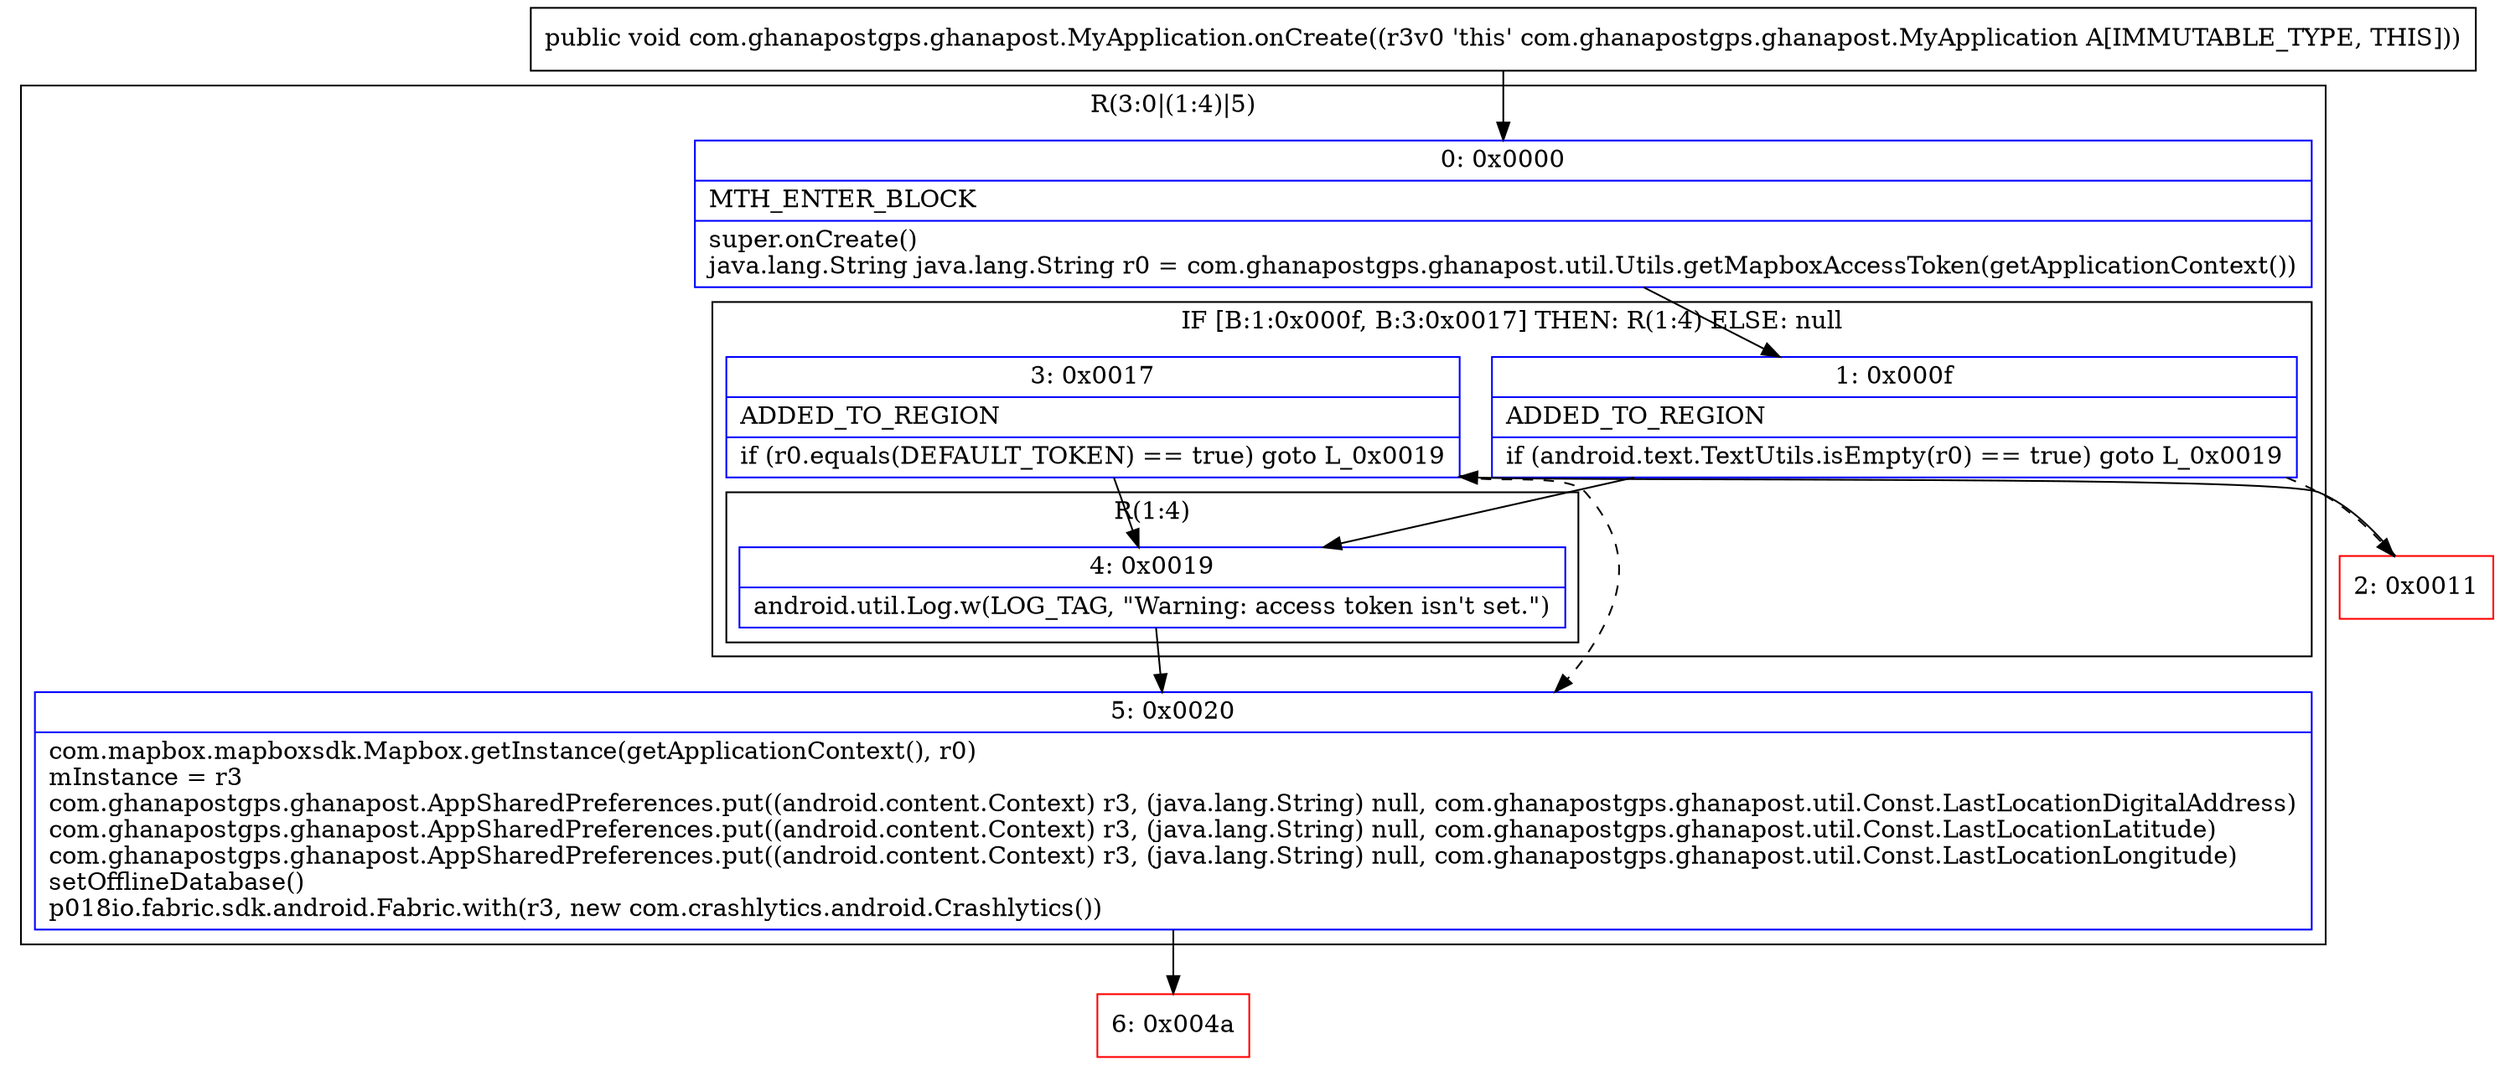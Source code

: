 digraph "CFG forcom.ghanapostgps.ghanapost.MyApplication.onCreate()V" {
subgraph cluster_Region_1110424615 {
label = "R(3:0|(1:4)|5)";
node [shape=record,color=blue];
Node_0 [shape=record,label="{0\:\ 0x0000|MTH_ENTER_BLOCK\l|super.onCreate()\ljava.lang.String java.lang.String r0 = com.ghanapostgps.ghanapost.util.Utils.getMapboxAccessToken(getApplicationContext())\l}"];
subgraph cluster_IfRegion_625819637 {
label = "IF [B:1:0x000f, B:3:0x0017] THEN: R(1:4) ELSE: null";
node [shape=record,color=blue];
Node_1 [shape=record,label="{1\:\ 0x000f|ADDED_TO_REGION\l|if (android.text.TextUtils.isEmpty(r0) == true) goto L_0x0019\l}"];
Node_3 [shape=record,label="{3\:\ 0x0017|ADDED_TO_REGION\l|if (r0.equals(DEFAULT_TOKEN) == true) goto L_0x0019\l}"];
subgraph cluster_Region_219884784 {
label = "R(1:4)";
node [shape=record,color=blue];
Node_4 [shape=record,label="{4\:\ 0x0019|android.util.Log.w(LOG_TAG, \"Warning: access token isn't set.\")\l}"];
}
}
Node_5 [shape=record,label="{5\:\ 0x0020|com.mapbox.mapboxsdk.Mapbox.getInstance(getApplicationContext(), r0)\lmInstance = r3\lcom.ghanapostgps.ghanapost.AppSharedPreferences.put((android.content.Context) r3, (java.lang.String) null, com.ghanapostgps.ghanapost.util.Const.LastLocationDigitalAddress)\lcom.ghanapostgps.ghanapost.AppSharedPreferences.put((android.content.Context) r3, (java.lang.String) null, com.ghanapostgps.ghanapost.util.Const.LastLocationLatitude)\lcom.ghanapostgps.ghanapost.AppSharedPreferences.put((android.content.Context) r3, (java.lang.String) null, com.ghanapostgps.ghanapost.util.Const.LastLocationLongitude)\lsetOfflineDatabase()\lp018io.fabric.sdk.android.Fabric.with(r3, new com.crashlytics.android.Crashlytics())\l}"];
}
Node_2 [shape=record,color=red,label="{2\:\ 0x0011}"];
Node_6 [shape=record,color=red,label="{6\:\ 0x004a}"];
MethodNode[shape=record,label="{public void com.ghanapostgps.ghanapost.MyApplication.onCreate((r3v0 'this' com.ghanapostgps.ghanapost.MyApplication A[IMMUTABLE_TYPE, THIS])) }"];
MethodNode -> Node_0;
Node_0 -> Node_1;
Node_1 -> Node_2[style=dashed];
Node_1 -> Node_4;
Node_3 -> Node_4;
Node_3 -> Node_5[style=dashed];
Node_4 -> Node_5;
Node_5 -> Node_6;
Node_2 -> Node_3;
}

